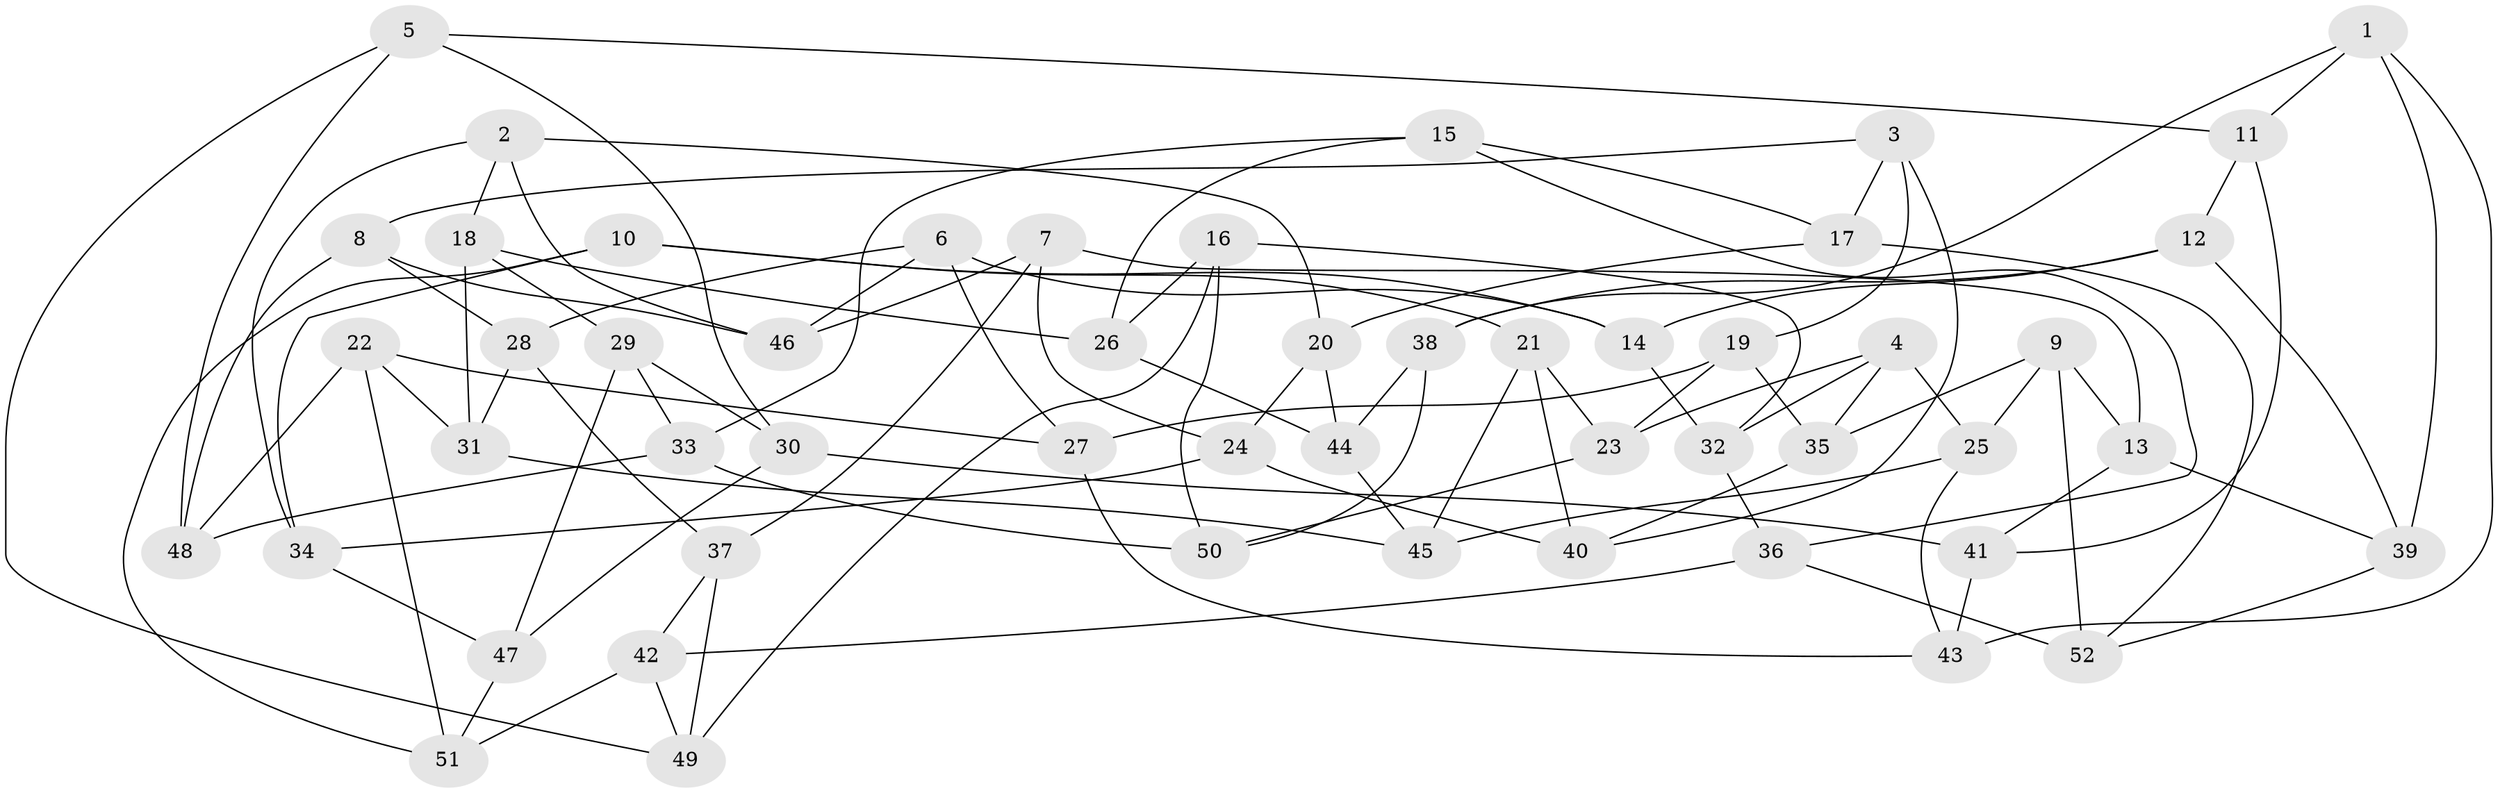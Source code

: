 // coarse degree distribution, {6: 0.5483870967741935, 4: 0.3225806451612903, 5: 0.12903225806451613}
// Generated by graph-tools (version 1.1) at 2025/52/02/27/25 19:52:32]
// undirected, 52 vertices, 104 edges
graph export_dot {
graph [start="1"]
  node [color=gray90,style=filled];
  1;
  2;
  3;
  4;
  5;
  6;
  7;
  8;
  9;
  10;
  11;
  12;
  13;
  14;
  15;
  16;
  17;
  18;
  19;
  20;
  21;
  22;
  23;
  24;
  25;
  26;
  27;
  28;
  29;
  30;
  31;
  32;
  33;
  34;
  35;
  36;
  37;
  38;
  39;
  40;
  41;
  42;
  43;
  44;
  45;
  46;
  47;
  48;
  49;
  50;
  51;
  52;
  1 -- 38;
  1 -- 43;
  1 -- 39;
  1 -- 11;
  2 -- 34;
  2 -- 46;
  2 -- 20;
  2 -- 18;
  3 -- 8;
  3 -- 19;
  3 -- 17;
  3 -- 40;
  4 -- 35;
  4 -- 23;
  4 -- 32;
  4 -- 25;
  5 -- 49;
  5 -- 48;
  5 -- 30;
  5 -- 11;
  6 -- 28;
  6 -- 14;
  6 -- 46;
  6 -- 27;
  7 -- 46;
  7 -- 13;
  7 -- 24;
  7 -- 37;
  8 -- 46;
  8 -- 48;
  8 -- 28;
  9 -- 35;
  9 -- 52;
  9 -- 25;
  9 -- 13;
  10 -- 14;
  10 -- 34;
  10 -- 21;
  10 -- 51;
  11 -- 41;
  11 -- 12;
  12 -- 38;
  12 -- 14;
  12 -- 39;
  13 -- 39;
  13 -- 41;
  14 -- 32;
  15 -- 33;
  15 -- 36;
  15 -- 26;
  15 -- 17;
  16 -- 49;
  16 -- 50;
  16 -- 32;
  16 -- 26;
  17 -- 52;
  17 -- 20;
  18 -- 29;
  18 -- 31;
  18 -- 26;
  19 -- 23;
  19 -- 27;
  19 -- 35;
  20 -- 24;
  20 -- 44;
  21 -- 45;
  21 -- 23;
  21 -- 40;
  22 -- 48;
  22 -- 31;
  22 -- 51;
  22 -- 27;
  23 -- 50;
  24 -- 40;
  24 -- 34;
  25 -- 43;
  25 -- 45;
  26 -- 44;
  27 -- 43;
  28 -- 31;
  28 -- 37;
  29 -- 30;
  29 -- 47;
  29 -- 33;
  30 -- 47;
  30 -- 41;
  31 -- 45;
  32 -- 36;
  33 -- 50;
  33 -- 48;
  34 -- 47;
  35 -- 40;
  36 -- 42;
  36 -- 52;
  37 -- 49;
  37 -- 42;
  38 -- 50;
  38 -- 44;
  39 -- 52;
  41 -- 43;
  42 -- 51;
  42 -- 49;
  44 -- 45;
  47 -- 51;
}
